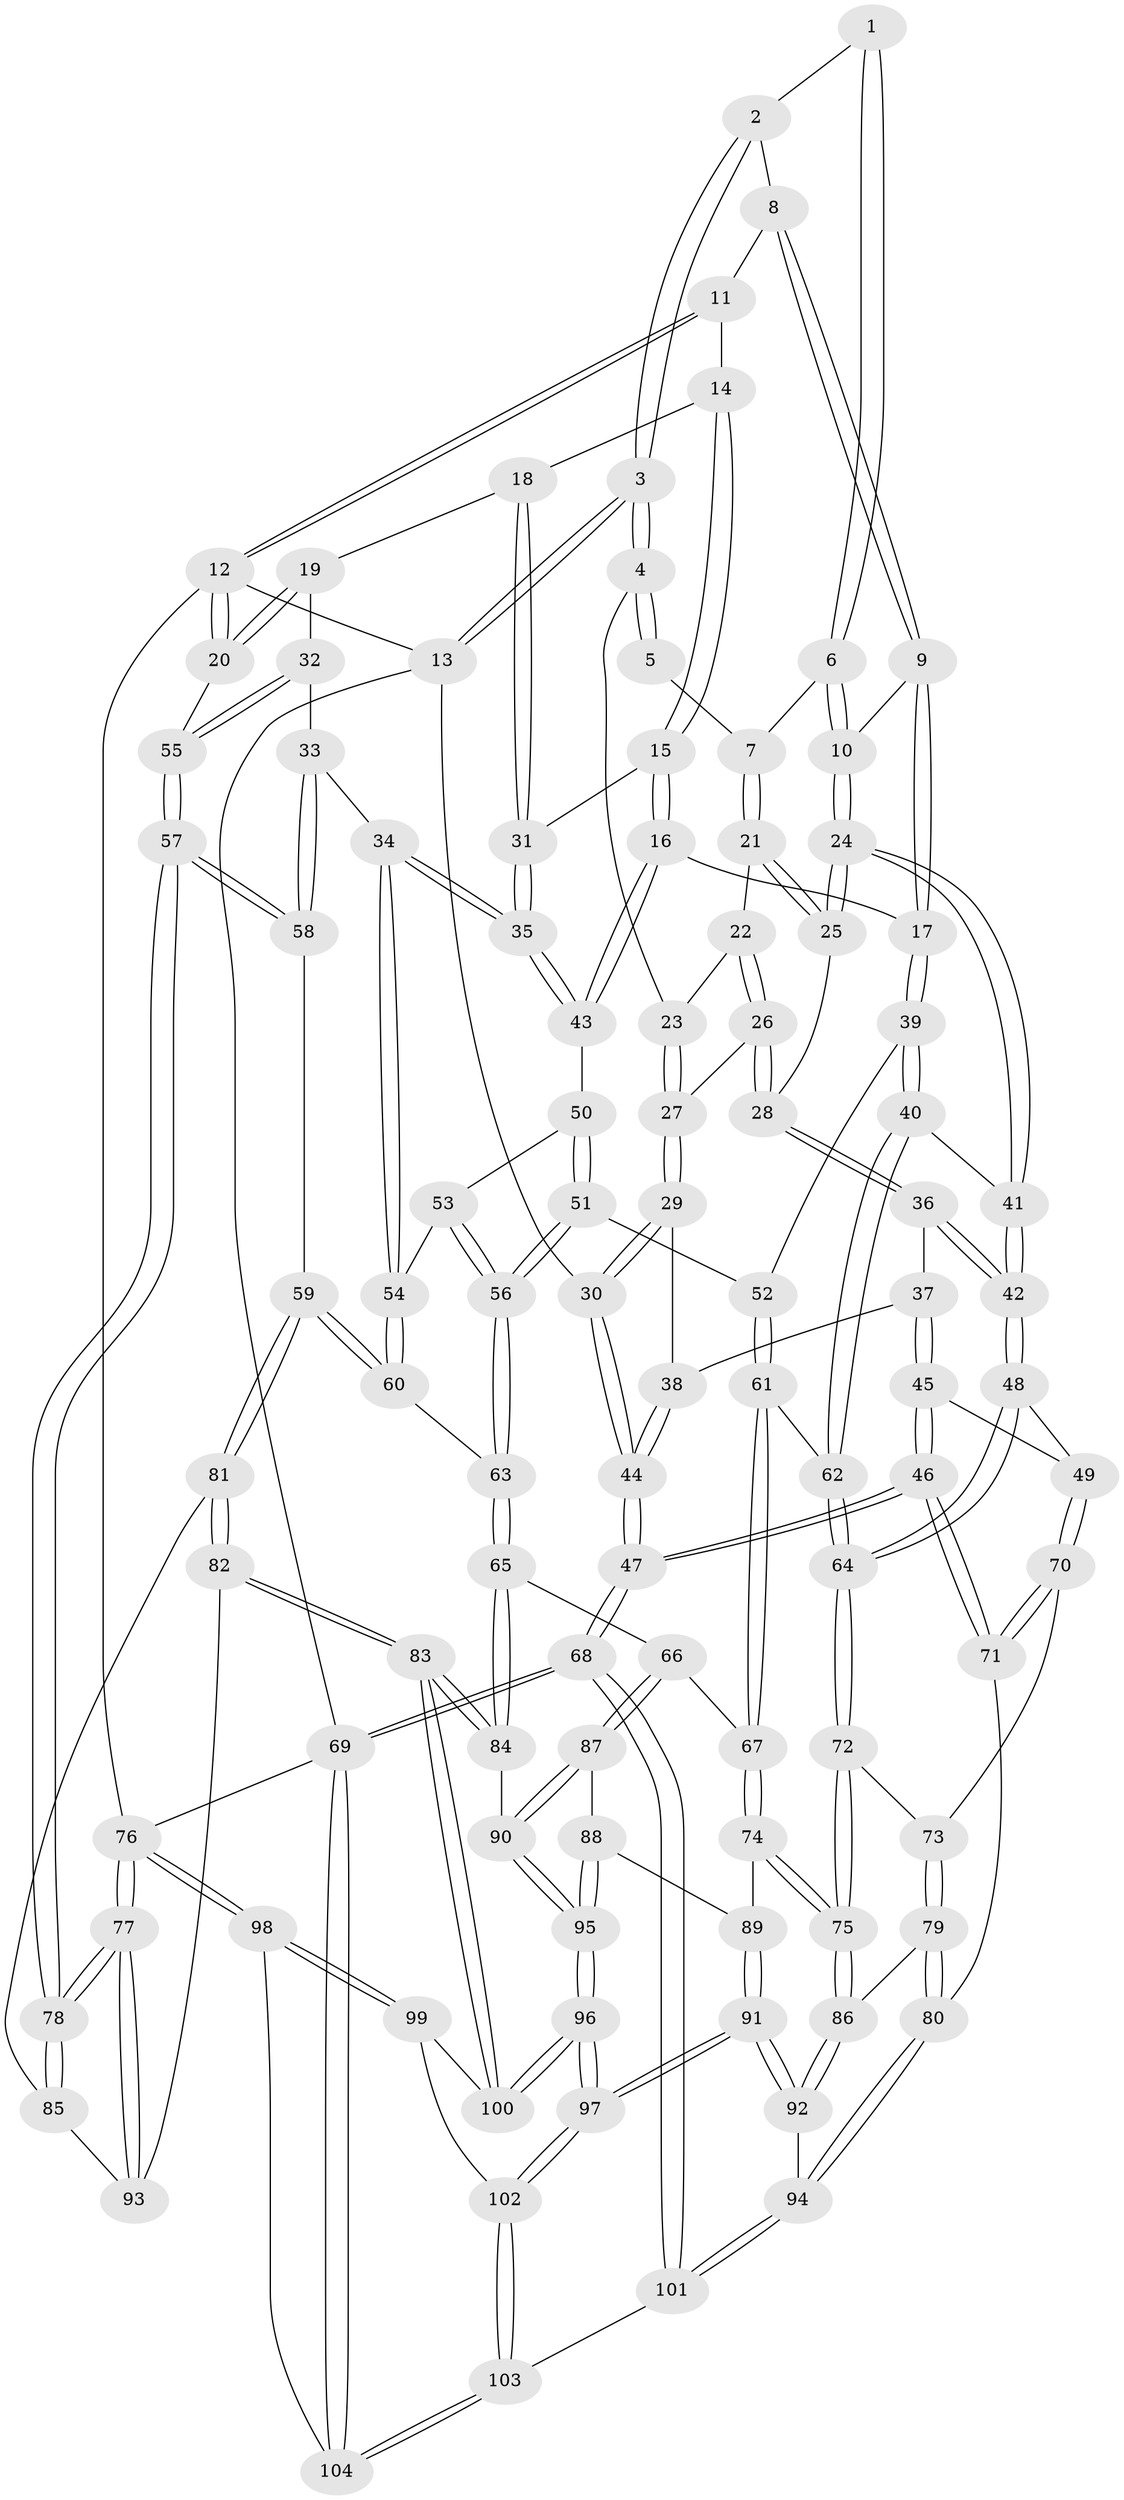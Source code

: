 // coarse degree distribution, {4: 0.21153846153846154, 3: 0.5769230769230769, 2: 0.1346153846153846, 5: 0.07692307692307693}
// Generated by graph-tools (version 1.1) at 2025/54/03/04/25 22:54:18]
// undirected, 104 vertices, 257 edges
graph export_dot {
  node [color=gray90,style=filled];
  1 [pos="+0.3070524557700961+0.04214292570976806"];
  2 [pos="+0.3689875058932407+0"];
  3 [pos="+0+0"];
  4 [pos="+0+0"];
  5 [pos="+0.21136741417480703+0.03887388818689244"];
  6 [pos="+0.32477929200860794+0.12131048692558714"];
  7 [pos="+0.21244099106857242+0.12396925992994748"];
  8 [pos="+0.5999218549307732+0"];
  9 [pos="+0.44790964905307984+0.20300614389547447"];
  10 [pos="+0.39611012014254365+0.19652606055815725"];
  11 [pos="+0.63519433025756+0"];
  12 [pos="+1+0"];
  13 [pos="+0+0"];
  14 [pos="+0.7068234623243493+0"];
  15 [pos="+0.5801043850154859+0.27333048129008974"];
  16 [pos="+0.5569380496843612+0.2833669403281868"];
  17 [pos="+0.512122341129945+0.2773208249259157"];
  18 [pos="+0.8231340219696918+0.16647223949700127"];
  19 [pos="+0.8257969294205898+0.16713875651320606"];
  20 [pos="+1+0"];
  21 [pos="+0.16689273004524485+0.14803103041065258"];
  22 [pos="+0.1552280585484079+0.14634130937774928"];
  23 [pos="+0.011652733602255225+0.012657874310222346"];
  24 [pos="+0.2581681304877861+0.28087404005387145"];
  25 [pos="+0.25573569751134867+0.2805584314771172"];
  26 [pos="+0.10200539866204127+0.2442381799296412"];
  27 [pos="+0.05677713340143314+0.2554164826017259"];
  28 [pos="+0.1952280550143392+0.3001922310777048"];
  29 [pos="+0.05475874642427615+0.25741721249957045"];
  30 [pos="+0+0.3096220574959838"];
  31 [pos="+0.7107983812808966+0.2539896012750272"];
  32 [pos="+0.9524923448511805+0.3165858148956966"];
  33 [pos="+0.8144304816021856+0.40872313116555825"];
  34 [pos="+0.794943217188676+0.4098587244350902"];
  35 [pos="+0.7881646924840416+0.40181300932192243"];
  36 [pos="+0.14076158381910753+0.37551175598711967"];
  37 [pos="+0.11337981564688962+0.37906851764642097"];
  38 [pos="+0.08210228012239756+0.36405963313704026"];
  39 [pos="+0.4663942184928973+0.3693655910151014"];
  40 [pos="+0.39893822502893544+0.4281372181556123"];
  41 [pos="+0.2810571878732628+0.37047723999688054"];
  42 [pos="+0.2183287176000333+0.4658685375856572"];
  43 [pos="+0.5995311337433317+0.3518650107304725"];
  44 [pos="+0+0.4699322550550856"];
  45 [pos="+0.10341987062991427+0.4114560639853932"];
  46 [pos="+0+0.5878519140643733"];
  47 [pos="+0+0.5894467970807746"];
  48 [pos="+0.2200942144296406+0.4902561203129216"];
  49 [pos="+0.10343220455382537+0.5355813443122602"];
  50 [pos="+0.6084613418422108+0.3746671793563521"];
  51 [pos="+0.5564562490600945+0.4907082147823134"];
  52 [pos="+0.5176096531216252+0.4755722474808835"];
  53 [pos="+0.6316495930701308+0.415332818488107"];
  54 [pos="+0.7595872918351979+0.44692604254654916"];
  55 [pos="+1+0.3695907526929918"];
  56 [pos="+0.6344073596443667+0.5593381737613174"];
  57 [pos="+1+0.5647111869376211"];
  58 [pos="+0.8889957414409076+0.5457021956045724"];
  59 [pos="+0.7752136751495334+0.6133717338825401"];
  60 [pos="+0.7116820754623544+0.5826297361961515"];
  61 [pos="+0.48051718789134656+0.5554042919657163"];
  62 [pos="+0.36751578237605+0.5224683575572693"];
  63 [pos="+0.6471408324794744+0.5911159594536357"];
  64 [pos="+0.31520665968829775+0.5664288337958384"];
  65 [pos="+0.6164087784121832+0.621010606393063"];
  66 [pos="+0.5976852026624746+0.6257452779195407"];
  67 [pos="+0.5050849721464237+0.5824391192271448"];
  68 [pos="+0+1"];
  69 [pos="+0+1"];
  70 [pos="+0.05706922572870451+0.5743516099121152"];
  71 [pos="+0.0032761789209465367+0.5914594683254053"];
  72 [pos="+0.3123645779163676+0.5974865227299225"];
  73 [pos="+0.17255935451450607+0.6279982721425273"];
  74 [pos="+0.39801058006304413+0.6759973689940465"];
  75 [pos="+0.32614382616084264+0.6498061189709702"];
  76 [pos="+1+1"];
  77 [pos="+1+1"];
  78 [pos="+1+0.6339539773690079"];
  79 [pos="+0.1752075361858094+0.7366758767986034"];
  80 [pos="+0.15292018171969646+0.7545241797672775"];
  81 [pos="+0.8087154078480783+0.6898892707281309"];
  82 [pos="+0.8013336665840748+0.7307586274413393"];
  83 [pos="+0.731751863536103+0.8464639746487626"];
  84 [pos="+0.678698139107945+0.8084550472673618"];
  85 [pos="+0.9434329623976252+0.6835085674826329"];
  86 [pos="+0.29936047401550975+0.702213757103126"];
  87 [pos="+0.5276454941148985+0.7013896344538537"];
  88 [pos="+0.4794322703827167+0.7291095467519536"];
  89 [pos="+0.4021936994563514+0.6792613080488804"];
  90 [pos="+0.6055773493996836+0.8111866208556704"];
  91 [pos="+0.3709502268574559+0.9243187168495823"];
  92 [pos="+0.32557478980844523+0.8702942115204073"];
  93 [pos="+0.8849960671034157+0.7724458577192219"];
  94 [pos="+0.13411636494624776+0.8256597371105356"];
  95 [pos="+0.4653659302768718+0.872143135034941"];
  96 [pos="+0.4195427334464279+0.9511844443412238"];
  97 [pos="+0.4040040238988246+0.9673943865251253"];
  98 [pos="+1+1"];
  99 [pos="+0.7830885211049428+0.9508232872551473"];
  100 [pos="+0.7454263297371091+0.8938019673990236"];
  101 [pos="+0.05142861934793888+0.892508486861859"];
  102 [pos="+0.3967731645877471+1"];
  103 [pos="+0.3956836957797693+1"];
  104 [pos="+0.38985073069517306+1"];
  1 -- 2;
  1 -- 6;
  1 -- 6;
  2 -- 3;
  2 -- 3;
  2 -- 8;
  3 -- 4;
  3 -- 4;
  3 -- 13;
  3 -- 13;
  4 -- 5;
  4 -- 5;
  4 -- 23;
  5 -- 7;
  6 -- 7;
  6 -- 10;
  6 -- 10;
  7 -- 21;
  7 -- 21;
  8 -- 9;
  8 -- 9;
  8 -- 11;
  9 -- 10;
  9 -- 17;
  9 -- 17;
  10 -- 24;
  10 -- 24;
  11 -- 12;
  11 -- 12;
  11 -- 14;
  12 -- 13;
  12 -- 20;
  12 -- 20;
  12 -- 76;
  13 -- 30;
  13 -- 69;
  14 -- 15;
  14 -- 15;
  14 -- 18;
  15 -- 16;
  15 -- 16;
  15 -- 31;
  16 -- 17;
  16 -- 43;
  16 -- 43;
  17 -- 39;
  17 -- 39;
  18 -- 19;
  18 -- 31;
  18 -- 31;
  19 -- 20;
  19 -- 20;
  19 -- 32;
  20 -- 55;
  21 -- 22;
  21 -- 25;
  21 -- 25;
  22 -- 23;
  22 -- 26;
  22 -- 26;
  23 -- 27;
  23 -- 27;
  24 -- 25;
  24 -- 25;
  24 -- 41;
  24 -- 41;
  25 -- 28;
  26 -- 27;
  26 -- 28;
  26 -- 28;
  27 -- 29;
  27 -- 29;
  28 -- 36;
  28 -- 36;
  29 -- 30;
  29 -- 30;
  29 -- 38;
  30 -- 44;
  30 -- 44;
  31 -- 35;
  31 -- 35;
  32 -- 33;
  32 -- 55;
  32 -- 55;
  33 -- 34;
  33 -- 58;
  33 -- 58;
  34 -- 35;
  34 -- 35;
  34 -- 54;
  34 -- 54;
  35 -- 43;
  35 -- 43;
  36 -- 37;
  36 -- 42;
  36 -- 42;
  37 -- 38;
  37 -- 45;
  37 -- 45;
  38 -- 44;
  38 -- 44;
  39 -- 40;
  39 -- 40;
  39 -- 52;
  40 -- 41;
  40 -- 62;
  40 -- 62;
  41 -- 42;
  41 -- 42;
  42 -- 48;
  42 -- 48;
  43 -- 50;
  44 -- 47;
  44 -- 47;
  45 -- 46;
  45 -- 46;
  45 -- 49;
  46 -- 47;
  46 -- 47;
  46 -- 71;
  46 -- 71;
  47 -- 68;
  47 -- 68;
  48 -- 49;
  48 -- 64;
  48 -- 64;
  49 -- 70;
  49 -- 70;
  50 -- 51;
  50 -- 51;
  50 -- 53;
  51 -- 52;
  51 -- 56;
  51 -- 56;
  52 -- 61;
  52 -- 61;
  53 -- 54;
  53 -- 56;
  53 -- 56;
  54 -- 60;
  54 -- 60;
  55 -- 57;
  55 -- 57;
  56 -- 63;
  56 -- 63;
  57 -- 58;
  57 -- 58;
  57 -- 78;
  57 -- 78;
  58 -- 59;
  59 -- 60;
  59 -- 60;
  59 -- 81;
  59 -- 81;
  60 -- 63;
  61 -- 62;
  61 -- 67;
  61 -- 67;
  62 -- 64;
  62 -- 64;
  63 -- 65;
  63 -- 65;
  64 -- 72;
  64 -- 72;
  65 -- 66;
  65 -- 84;
  65 -- 84;
  66 -- 67;
  66 -- 87;
  66 -- 87;
  67 -- 74;
  67 -- 74;
  68 -- 69;
  68 -- 69;
  68 -- 101;
  68 -- 101;
  69 -- 104;
  69 -- 104;
  69 -- 76;
  70 -- 71;
  70 -- 71;
  70 -- 73;
  71 -- 80;
  72 -- 73;
  72 -- 75;
  72 -- 75;
  73 -- 79;
  73 -- 79;
  74 -- 75;
  74 -- 75;
  74 -- 89;
  75 -- 86;
  75 -- 86;
  76 -- 77;
  76 -- 77;
  76 -- 98;
  76 -- 98;
  77 -- 78;
  77 -- 78;
  77 -- 93;
  77 -- 93;
  78 -- 85;
  78 -- 85;
  79 -- 80;
  79 -- 80;
  79 -- 86;
  80 -- 94;
  80 -- 94;
  81 -- 82;
  81 -- 82;
  81 -- 85;
  82 -- 83;
  82 -- 83;
  82 -- 93;
  83 -- 84;
  83 -- 84;
  83 -- 100;
  83 -- 100;
  84 -- 90;
  85 -- 93;
  86 -- 92;
  86 -- 92;
  87 -- 88;
  87 -- 90;
  87 -- 90;
  88 -- 89;
  88 -- 95;
  88 -- 95;
  89 -- 91;
  89 -- 91;
  90 -- 95;
  90 -- 95;
  91 -- 92;
  91 -- 92;
  91 -- 97;
  91 -- 97;
  92 -- 94;
  94 -- 101;
  94 -- 101;
  95 -- 96;
  95 -- 96;
  96 -- 97;
  96 -- 97;
  96 -- 100;
  96 -- 100;
  97 -- 102;
  97 -- 102;
  98 -- 99;
  98 -- 99;
  98 -- 104;
  99 -- 100;
  99 -- 102;
  101 -- 103;
  102 -- 103;
  102 -- 103;
  103 -- 104;
  103 -- 104;
}
